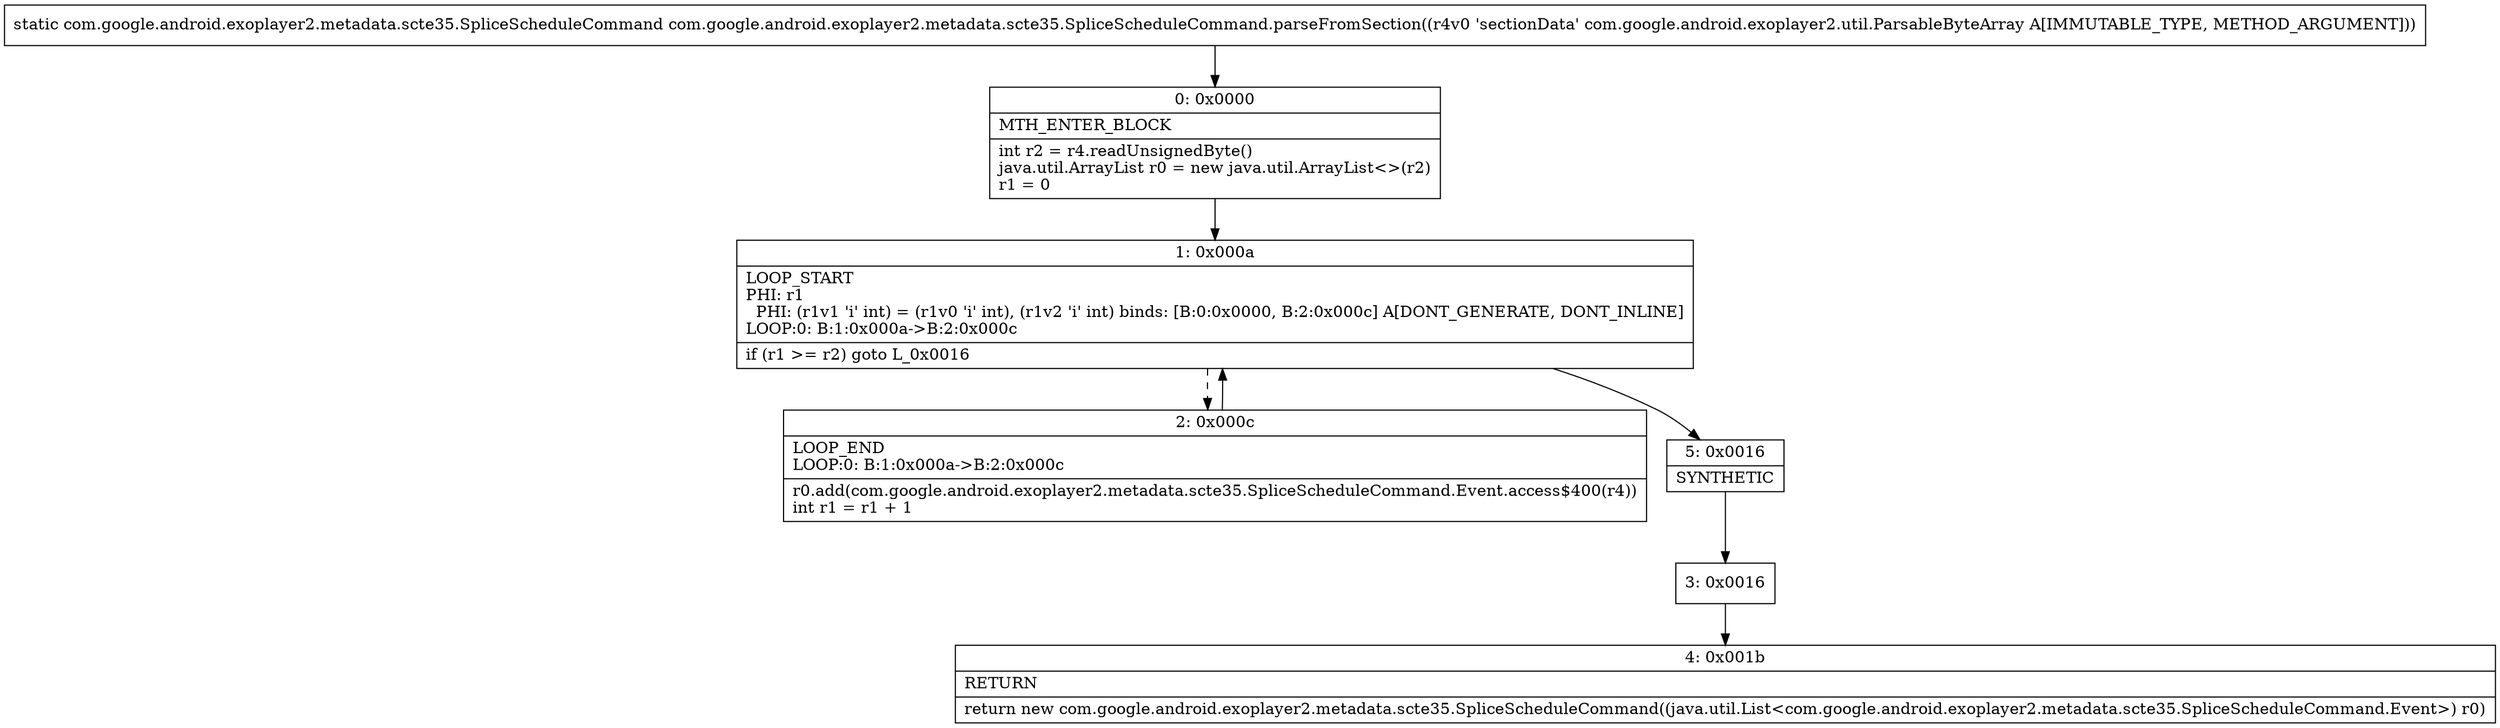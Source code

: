 digraph "CFG forcom.google.android.exoplayer2.metadata.scte35.SpliceScheduleCommand.parseFromSection(Lcom\/google\/android\/exoplayer2\/util\/ParsableByteArray;)Lcom\/google\/android\/exoplayer2\/metadata\/scte35\/SpliceScheduleCommand;" {
Node_0 [shape=record,label="{0\:\ 0x0000|MTH_ENTER_BLOCK\l|int r2 = r4.readUnsignedByte()\ljava.util.ArrayList r0 = new java.util.ArrayList\<\>(r2)\lr1 = 0\l}"];
Node_1 [shape=record,label="{1\:\ 0x000a|LOOP_START\lPHI: r1 \l  PHI: (r1v1 'i' int) = (r1v0 'i' int), (r1v2 'i' int) binds: [B:0:0x0000, B:2:0x000c] A[DONT_GENERATE, DONT_INLINE]\lLOOP:0: B:1:0x000a\-\>B:2:0x000c\l|if (r1 \>= r2) goto L_0x0016\l}"];
Node_2 [shape=record,label="{2\:\ 0x000c|LOOP_END\lLOOP:0: B:1:0x000a\-\>B:2:0x000c\l|r0.add(com.google.android.exoplayer2.metadata.scte35.SpliceScheduleCommand.Event.access$400(r4))\lint r1 = r1 + 1\l}"];
Node_3 [shape=record,label="{3\:\ 0x0016}"];
Node_4 [shape=record,label="{4\:\ 0x001b|RETURN\l|return new com.google.android.exoplayer2.metadata.scte35.SpliceScheduleCommand((java.util.List\<com.google.android.exoplayer2.metadata.scte35.SpliceScheduleCommand.Event\>) r0)\l}"];
Node_5 [shape=record,label="{5\:\ 0x0016|SYNTHETIC\l}"];
MethodNode[shape=record,label="{static com.google.android.exoplayer2.metadata.scte35.SpliceScheduleCommand com.google.android.exoplayer2.metadata.scte35.SpliceScheduleCommand.parseFromSection((r4v0 'sectionData' com.google.android.exoplayer2.util.ParsableByteArray A[IMMUTABLE_TYPE, METHOD_ARGUMENT])) }"];
MethodNode -> Node_0;
Node_0 -> Node_1;
Node_1 -> Node_2[style=dashed];
Node_1 -> Node_5;
Node_2 -> Node_1;
Node_3 -> Node_4;
Node_5 -> Node_3;
}

